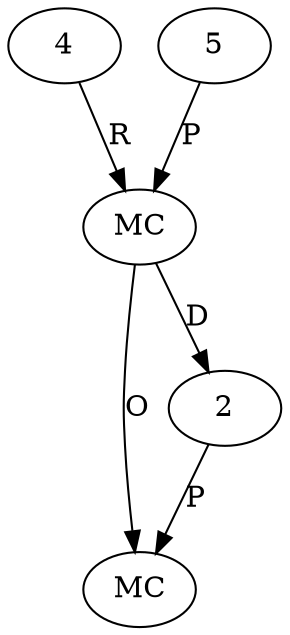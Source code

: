 digraph "AUG" {

  1 [ label="MC" s="isUpperCase()" t="Character" l="2075" ];
  2 [ t="char" n="c" ];
  3 [ label="MC" s="charAt()" t="CharSequence" l="2075" ];
  4 [ t="String" n="id" ];
  5 [ t="int" v="0" ];
  2 -> 1 [ label="P" ];
  3 -> 1 [ label="O" ];
  3 -> 2 [ label="D" ];
  5 -> 3 [ label="P" ];
  4 -> 3 [ label="R" ];
}
